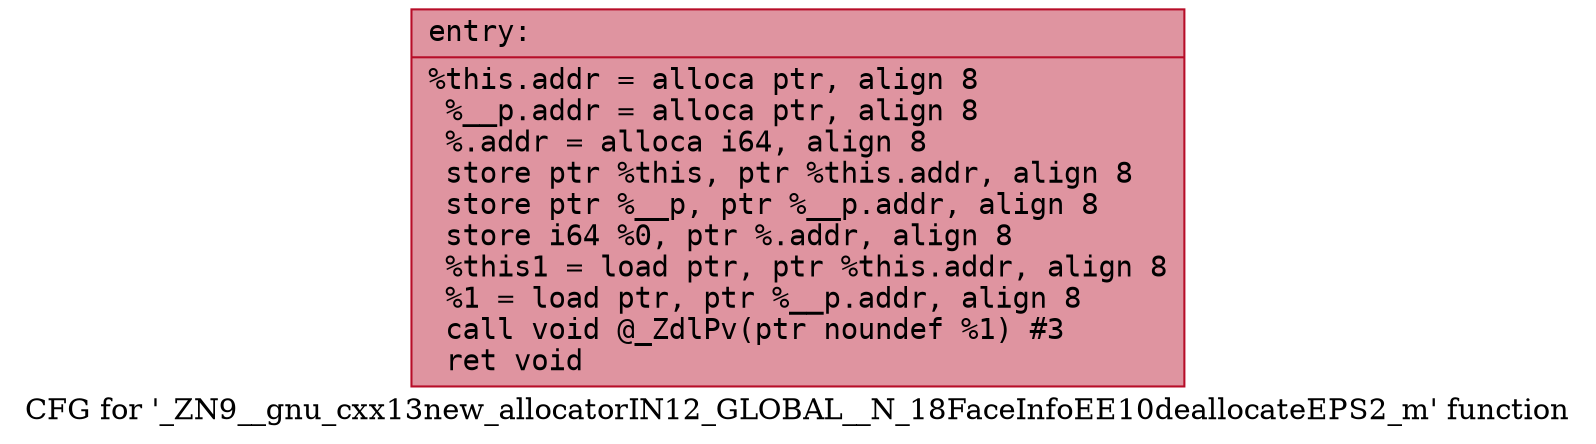 digraph "CFG for '_ZN9__gnu_cxx13new_allocatorIN12_GLOBAL__N_18FaceInfoEE10deallocateEPS2_m' function" {
	label="CFG for '_ZN9__gnu_cxx13new_allocatorIN12_GLOBAL__N_18FaceInfoEE10deallocateEPS2_m' function";

	Node0x55dfe4c7d5c0 [shape=record,color="#b70d28ff", style=filled, fillcolor="#b70d2870" fontname="Courier",label="{entry:\l|  %this.addr = alloca ptr, align 8\l  %__p.addr = alloca ptr, align 8\l  %.addr = alloca i64, align 8\l  store ptr %this, ptr %this.addr, align 8\l  store ptr %__p, ptr %__p.addr, align 8\l  store i64 %0, ptr %.addr, align 8\l  %this1 = load ptr, ptr %this.addr, align 8\l  %1 = load ptr, ptr %__p.addr, align 8\l  call void @_ZdlPv(ptr noundef %1) #3\l  ret void\l}"];
}
